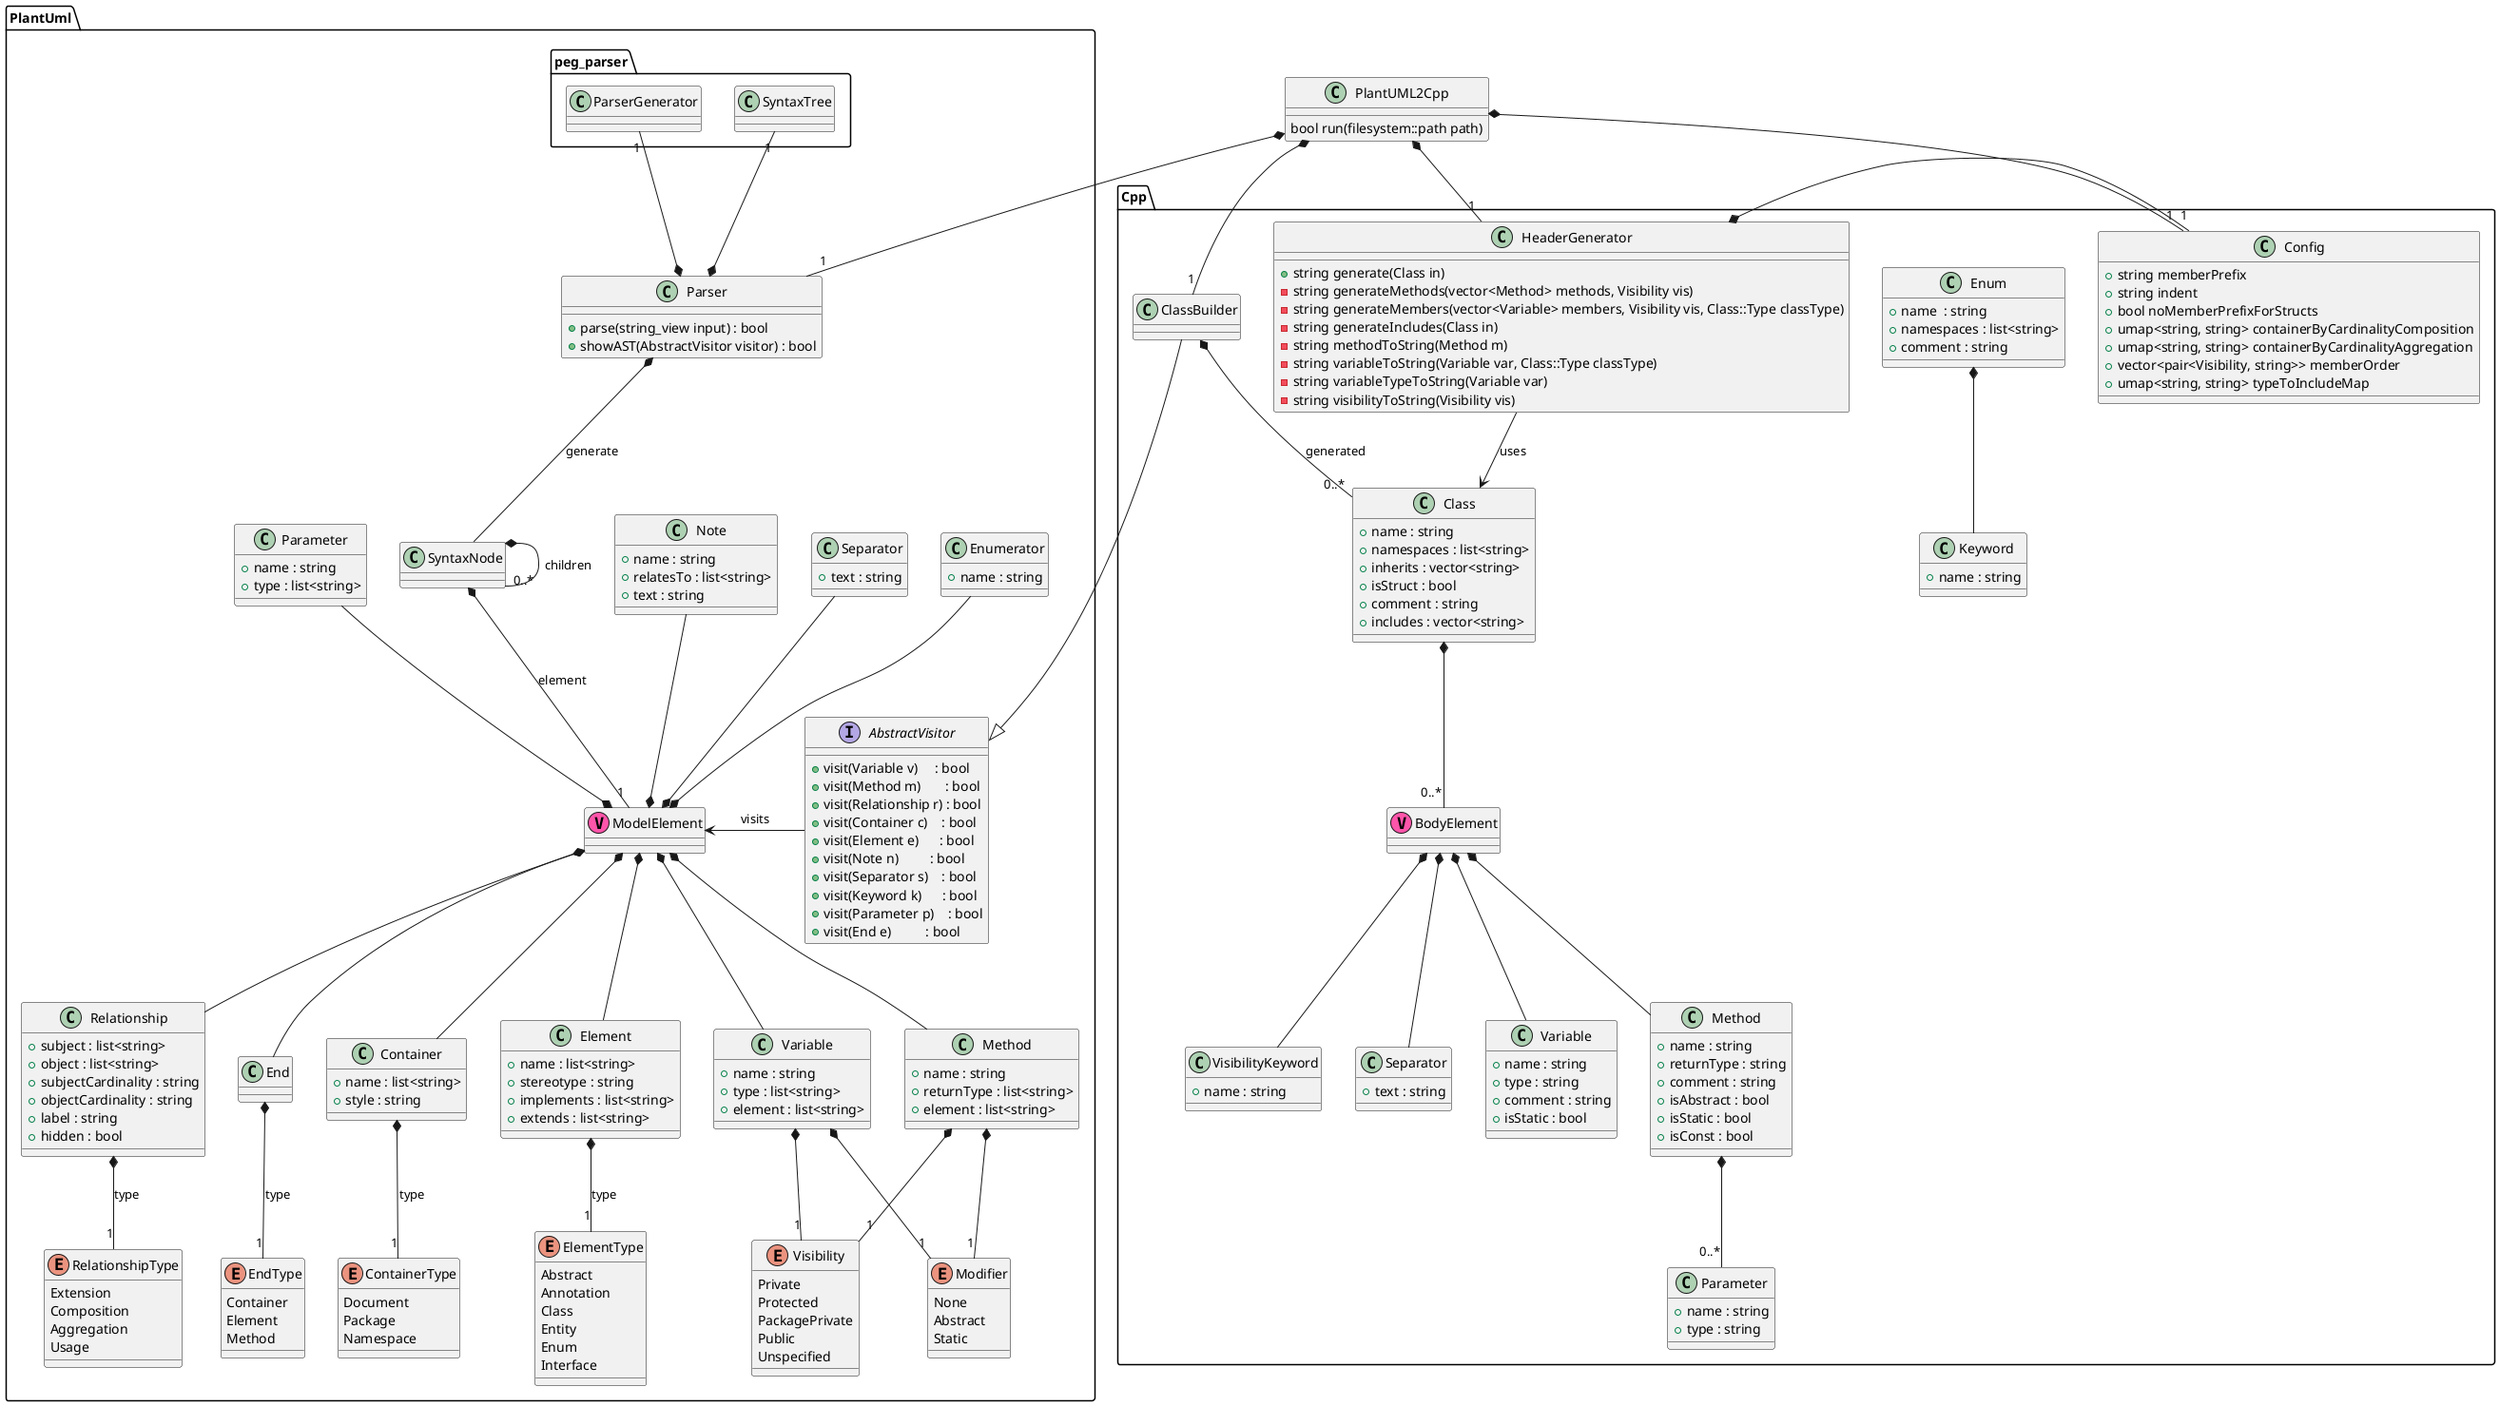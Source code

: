 @startuml PlantUML2Cpp

' set namespaceSeparator ::


class PlantUML2Cpp {
    bool run(filesystem::path path)
    
}

PlantUML2Cpp *-- "1" PlantUml.Parser
PlantUML2Cpp *-- "1" Cpp.ClassBuilder
PlantUML2Cpp *-- "1" Cpp.HeaderGenerator
PlantUML2Cpp *-- "1" Cpp.Config

namespace PlantUml {

    interface AbstractVisitor {
        +visit(Variable v)     : bool
        +visit(Method m)       : bool
        +visit(Relationship r) : bool
        +visit(Container c)    : bool
        +visit(Element e)      : bool
        +visit(Note n)         : bool
        +visit(Separator s)    : bool
        +visit(Keyword k)      : bool
        +visit(Parameter p)    : bool
        +visit(End e)          : bool
    }

    class Parser {
        +parse(string_view input) : bool
        +showAST(AbstractVisitor visitor) : bool
    }

    class ModelElement << (V,#FF55AA) >>

    class Container {
        +name : list<string>
        +style : string
    }
    enum ContainerType {
        Document
        Package
        Namespace
    }

    class Element {
        +name : list<string>
        +stereotype : string
        +implements : list<string>
        +extends : list<string>
    }
    enum ElementType {
        Abstract
        Annotation
        Class
        Entity
        Enum
        Interface
    }

    class Variable {
        +name : string
        +type : list<string>
        +element : list<string>
    }
    class Method {
        +name : string
        +returnType : list<string>
        +element : list<string>
    }
    class Parameter {
        +name : string
        +type : list<string>
    }
    class Separator {
        +text : string
    }
    class Enumerator {
        +name : string
    }
    class Relationship {
        +subject : list<string> 
        +object : list<string> 
        +subjectCardinality : string 
        +objectCardinality : string 
        +label : string
        +hidden : bool
    }
    enum RelationshipType {
        Extension
        Composition
        Aggregation
        Usage
    }
    class Note {
        +name : string
        +relatesTo : list<string>
        +text : string
    }
    enum Visibility {
        Private
        Protected
        PackagePrivate
        Public
        Unspecified
    }
    enum Modifier {
        None
        Abstract 
        Static
    }
    class End
    enum EndType
    {
        Container
        Element
        Method
    }

    class SyntaxNode

    Parser *-- SyntaxNode : generate

    SyntaxNode *-- "0..*" SyntaxNode : children
    SyntaxNode *-- "1" ModelElement : element

    ModelElement *-up- Note
    ModelElement *-up- Separator
    ModelElement *-up- Enumerator
    ModelElement *-up- Parameter
    ModelElement *-- Container
    ModelElement *-- Element
    ModelElement *-- Relationship
    ModelElement *-- Variable
    ModelElement *-- Method
    ModelElement *-- End

    Element *-- "1" ElementType : type
    Container *-- "1" ContainerType  : type
    Variable *-- "1" Visibility
    Variable *-- "1" Modifier
    Method *-- "1" Visibility
    Method *-- "1" Modifier
    End *-- "1" EndType : type
    Relationship *-- "1" RelationshipType : type

    AbstractVisitor -left-> ModelElement : visits

    Parser *-up- "1" peg_parser.SyntaxTree
    Parser *-up- "1" peg_parser.ParserGenerator
}

' TODO: go for Interpreter -> Optimizer -> CodeGenerator

namespace Cpp {

    class ClassBuilder

    class HeaderGenerator {
        +string generate(Class in)
        -string generateMethods(vector<Method> methods, Visibility vis)
        -string generateMembers(vector<Variable> members, Visibility vis, Class::Type classType)
        -string generateIncludes(Class in)
        -string methodToString(Method m)
        -string variableToString(Variable var, Class::Type classType)
        -string variableTypeToString(Variable var)
        -string visibilityToString(Visibility vis)
    }

    class Config {
        +string memberPrefix
        +string indent
        +bool noMemberPrefixForStructs
        +umap<string, string> containerByCardinalityComposition
        +umap<string, string> containerByCardinalityAggregation
        +vector<pair<Visibility, string>> memberOrder
        +umap<string, string> typeToIncludeMap
    }

    class Class {
        +name : string
        +namespaces : list<string>
        +inherits : vector<string>
        +isStruct : bool
        +comment : string
        +includes : vector<string>
    }
    class BodyElement << (V,#FF55AA) >>
    class VisibilityKeyword {
        +name : string
    }
    class Separator {
        +text : string
    }
    class Variable {
        +name : string
        +type : string
        +comment : string
        +isStatic : bool
    }
    class Method {
        +name : string
        +returnType : string
        +comment : string
        +isAbstract : bool
        +isStatic : bool
        +isConst : bool
    }
    class Parameter {
        +name : string
        +type : string
    }

    class Enum {
        +name  : string
        +namespaces : list<string>
        +comment : string
    }
    class Keyword {
        +name : string
    }

    ClassBuilder --|> PlantUml.AbstractVisitor

    Class *-- "0..*" BodyElement
    BodyElement *-- Method
    BodyElement *-- Variable
    BodyElement *-- VisibilityKeyword
    BodyElement *-- Separator
    Method *-- "0..*" Parameter

    Enum *-- Keyword

    ClassBuilder *-- "0..*" Class : generated
    HeaderGenerator --> Class : uses
    HeaderGenerator *- "1" Config
}

@enduml